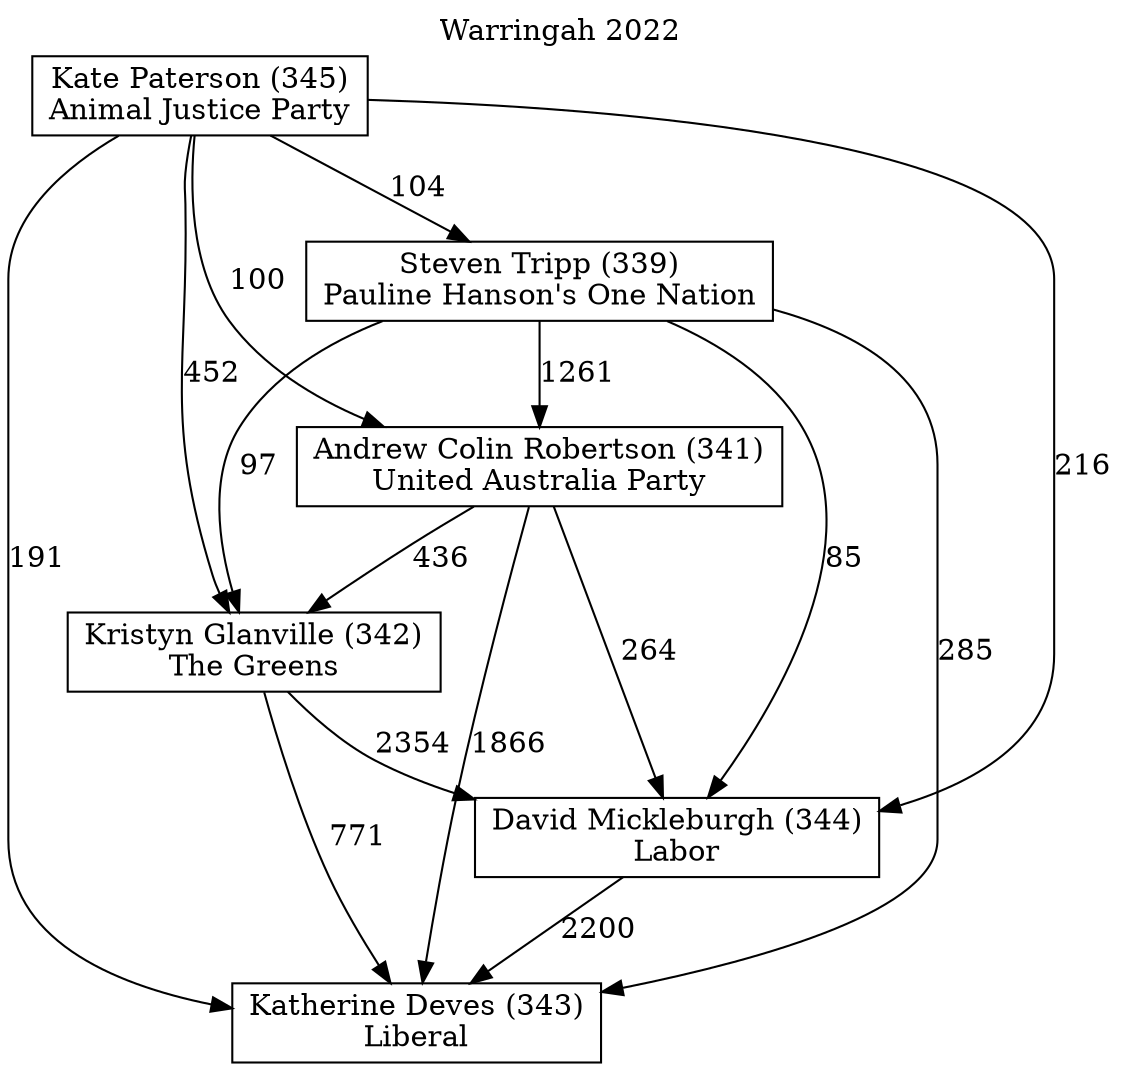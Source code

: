 // House preference flow
digraph "Katherine Deves (343)_Warringah_2022" {
	graph [label="Warringah 2022" labelloc=t mclimit=10]
	node [shape=box]
	"Katherine Deves (343)" [label="Katherine Deves (343)
Liberal"]
	"David Mickleburgh (344)" [label="David Mickleburgh (344)
Labor"]
	"Kristyn Glanville (342)" [label="Kristyn Glanville (342)
The Greens"]
	"Andrew Colin Robertson (341)" [label="Andrew Colin Robertson (341)
United Australia Party"]
	"Steven Tripp (339)" [label="Steven Tripp (339)
Pauline Hanson's One Nation"]
	"Kate Paterson (345)" [label="Kate Paterson (345)
Animal Justice Party"]
	"David Mickleburgh (344)" -> "Katherine Deves (343)" [label=2200]
	"Kristyn Glanville (342)" -> "David Mickleburgh (344)" [label=2354]
	"Andrew Colin Robertson (341)" -> "Kristyn Glanville (342)" [label=436]
	"Steven Tripp (339)" -> "Andrew Colin Robertson (341)" [label=1261]
	"Kate Paterson (345)" -> "Steven Tripp (339)" [label=104]
	"Kristyn Glanville (342)" -> "Katherine Deves (343)" [label=771]
	"Andrew Colin Robertson (341)" -> "Katherine Deves (343)" [label=1866]
	"Steven Tripp (339)" -> "Katherine Deves (343)" [label=285]
	"Kate Paterson (345)" -> "Katherine Deves (343)" [label=191]
	"Kate Paterson (345)" -> "Andrew Colin Robertson (341)" [label=100]
	"Steven Tripp (339)" -> "Kristyn Glanville (342)" [label=97]
	"Kate Paterson (345)" -> "Kristyn Glanville (342)" [label=452]
	"Andrew Colin Robertson (341)" -> "David Mickleburgh (344)" [label=264]
	"Steven Tripp (339)" -> "David Mickleburgh (344)" [label=85]
	"Kate Paterson (345)" -> "David Mickleburgh (344)" [label=216]
}

